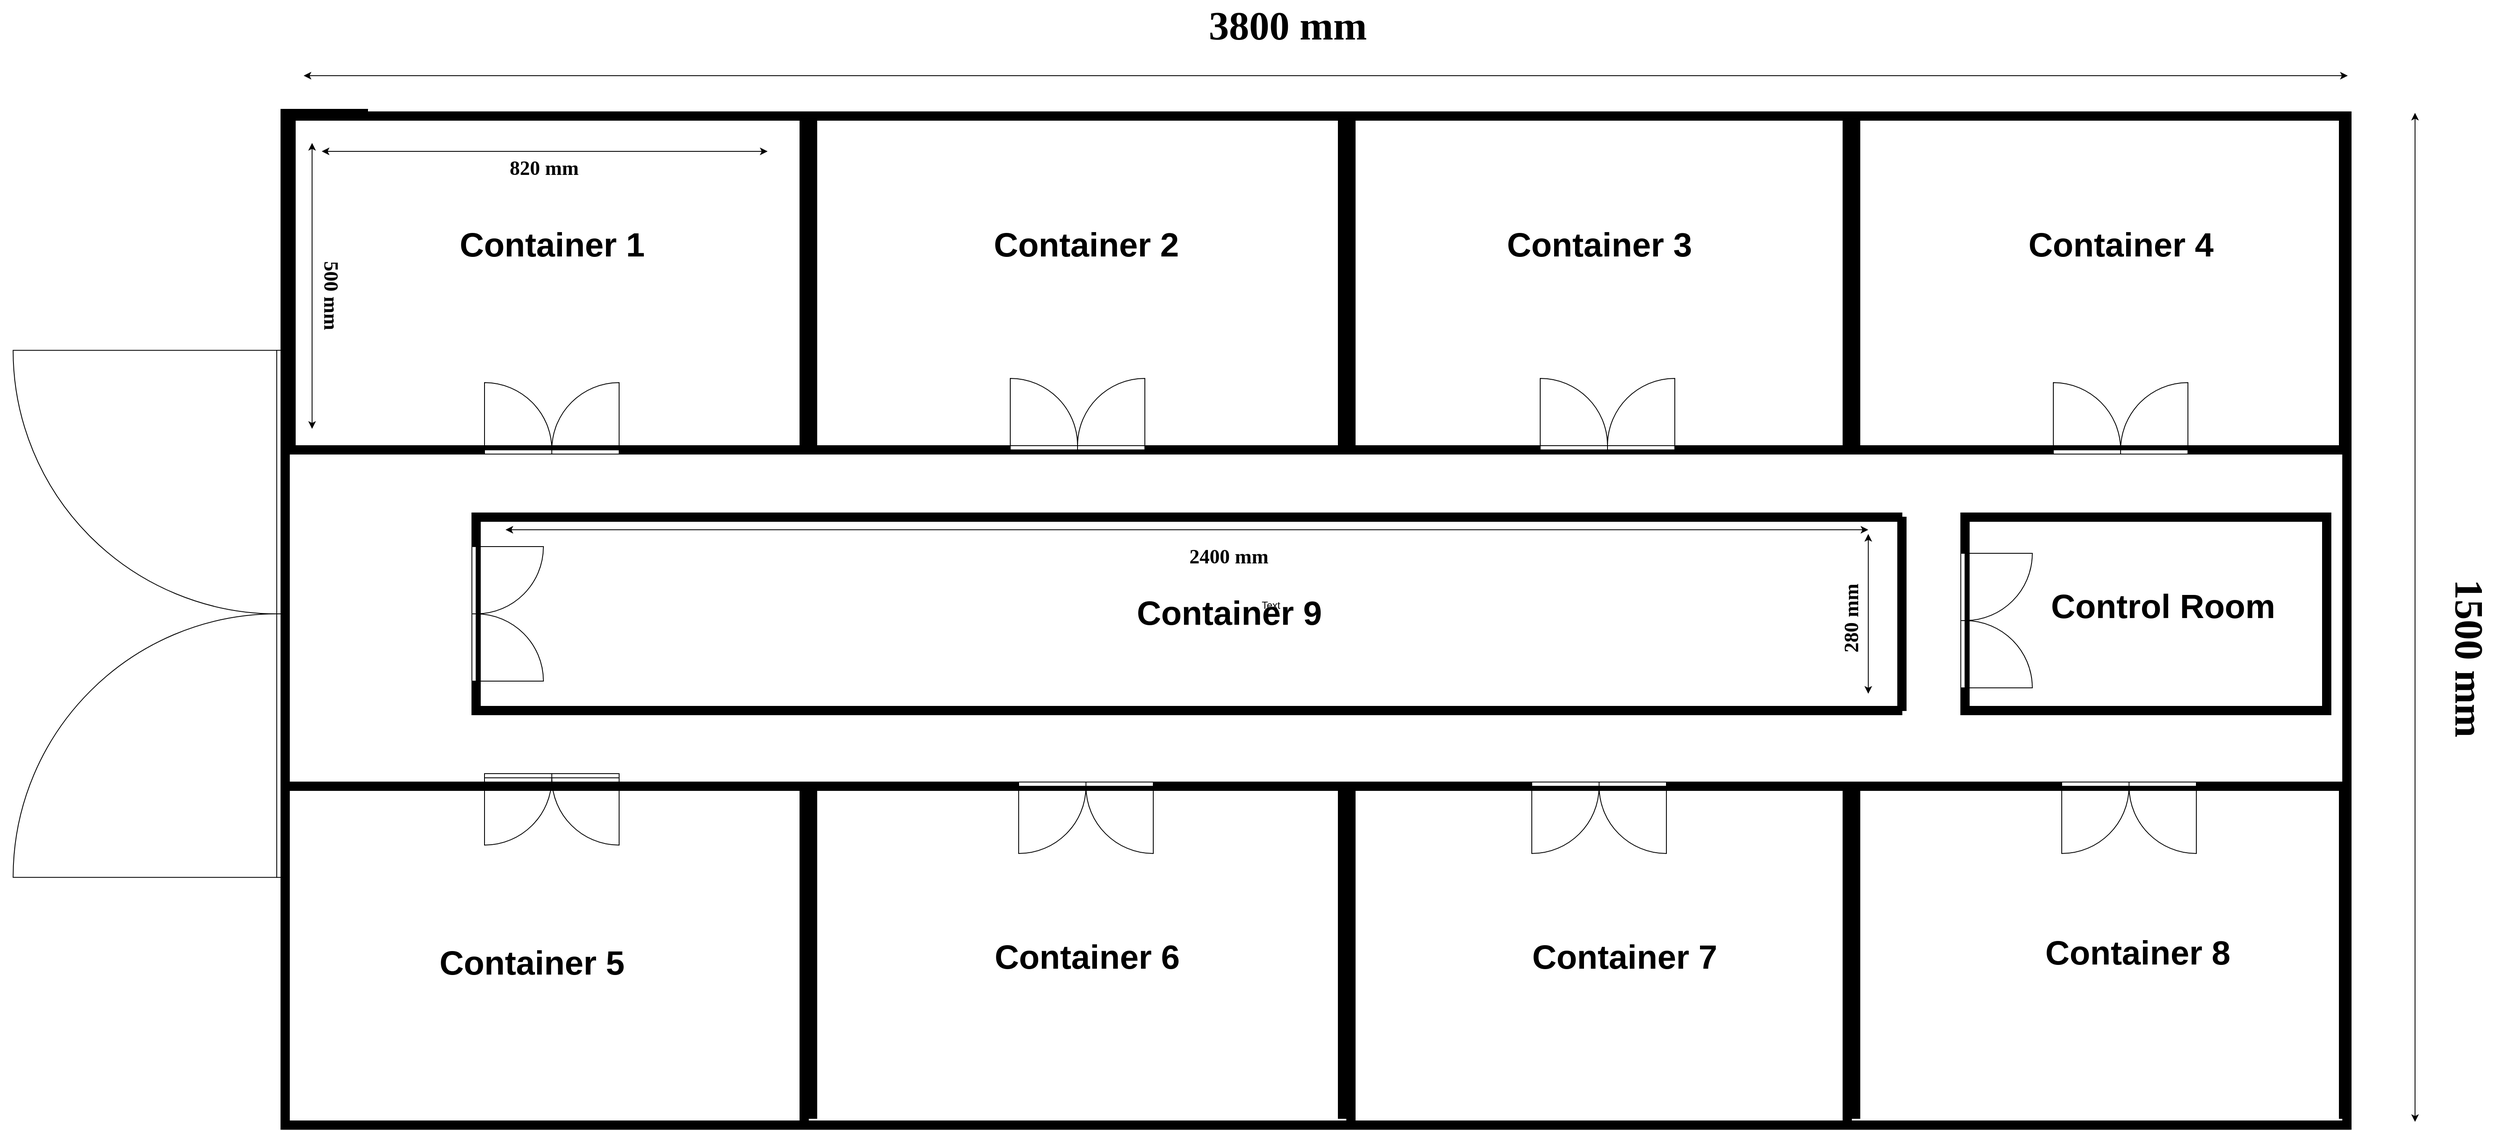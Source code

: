 <mxfile version="14.5.10" type="github">
  <diagram name="Page-1" id="38b20595-45e3-9b7f-d5ca-b57f44c5b66d">
    <mxGraphModel dx="3180" dy="1548" grid="1" gridSize="10" guides="1" tooltips="1" connect="1" arrows="1" fold="1" page="1" pageScale="1" pageWidth="1100" pageHeight="850" background="#ffffff" math="0" shadow="0">
      <root>
        <mxCell id="0" />
        <mxCell id="1" parent="0" />
        <mxCell id="48ef80bc37b76060-127" value="" style="verticalLabelPosition=bottom;html=1;verticalAlign=top;align=center;strokeWidth=1;shape=mxgraph.floorplan.wallCorner;fillColor=#000000;rounded=0;shadow=0;comic=0;fontFamily=Verdana;fontSize=12;" parent="1" vertex="1">
          <mxGeometry x="393" y="240" width="103" height="557" as="geometry" />
        </mxCell>
        <mxCell id="48ef80bc37b76060-128" value="" style="verticalLabelPosition=bottom;html=1;verticalAlign=top;align=center;strokeWidth=1;shape=mxgraph.floorplan.wallU;fillColor=#000000;rounded=0;shadow=0;comic=0;fontFamily=Verdana;fontSize=12;rotation=90;" parent="1" vertex="1">
          <mxGeometry x="1021" y="-380" width="1210" height="2456" as="geometry" />
        </mxCell>
        <mxCell id="48ef80bc37b76060-156" value="" style="verticalLabelPosition=bottom;html=1;verticalAlign=top;align=center;strokeWidth=1;shape=mxgraph.floorplan.wall;fillColor=#000000;direction=south;rounded=0;shadow=0;comic=0;fontFamily=Verdana;fontSize=12;" parent="1" vertex="1">
          <mxGeometry x="393" y="789" width="10" height="664" as="geometry" />
        </mxCell>
        <mxCell id="jp2jZMtCgZHAsF0I3UOK-4" value="" style="verticalLabelPosition=bottom;html=1;verticalAlign=top;align=center;shape=mxgraph.floorplan.wallU;fillColor=#000000;" parent="1" vertex="1">
          <mxGeometry x="392.99" y="1040" width="627.01" height="413" as="geometry" />
        </mxCell>
        <mxCell id="jp2jZMtCgZHAsF0I3UOK-6" value="" style="verticalLabelPosition=bottom;html=1;verticalAlign=top;align=center;shape=mxgraph.floorplan.wallU;fillColor=#000000;" parent="1" vertex="1">
          <mxGeometry x="1020" y="1040" width="640" height="400" as="geometry" />
        </mxCell>
        <mxCell id="jp2jZMtCgZHAsF0I3UOK-7" value="" style="verticalLabelPosition=bottom;html=1;verticalAlign=top;align=center;shape=mxgraph.floorplan.wallU;fillColor=#000000;" parent="1" vertex="1">
          <mxGeometry x="1660" y="1040" width="600" height="404.18" as="geometry" />
        </mxCell>
        <mxCell id="jp2jZMtCgZHAsF0I3UOK-8" value="" style="verticalLabelPosition=bottom;html=1;verticalAlign=top;align=center;shape=mxgraph.floorplan.wallU;fillColor=#000000;" parent="1" vertex="1">
          <mxGeometry x="2260" y="1040" width="590" height="400" as="geometry" />
        </mxCell>
        <mxCell id="jp2jZMtCgZHAsF0I3UOK-9" value="" style="verticalLabelPosition=bottom;html=1;verticalAlign=top;align=center;shape=mxgraph.floorplan.wallU;fillColor=#000000;direction=west;" parent="1" vertex="1">
          <mxGeometry x="2260" y="250" width="590" height="400" as="geometry" />
        </mxCell>
        <mxCell id="jp2jZMtCgZHAsF0I3UOK-10" value="" style="verticalLabelPosition=bottom;html=1;verticalAlign=top;align=center;shape=mxgraph.floorplan.wallU;fillColor=#000000;direction=west;" parent="1" vertex="1">
          <mxGeometry x="1660" y="250" width="600" height="400" as="geometry" />
        </mxCell>
        <mxCell id="jp2jZMtCgZHAsF0I3UOK-11" value="" style="verticalLabelPosition=bottom;html=1;verticalAlign=top;align=center;shape=mxgraph.floorplan.wallU;fillColor=#000000;direction=west;" parent="1" vertex="1">
          <mxGeometry x="1020" y="250" width="640" height="400" as="geometry" />
        </mxCell>
        <mxCell id="jp2jZMtCgZHAsF0I3UOK-12" value="" style="verticalLabelPosition=bottom;html=1;verticalAlign=top;align=center;shape=mxgraph.floorplan.wallU;fillColor=#000000;direction=west;" parent="1" vertex="1">
          <mxGeometry x="400" y="250" width="620" height="400" as="geometry" />
        </mxCell>
        <mxCell id="jp2jZMtCgZHAsF0I3UOK-13" value="" style="verticalLabelPosition=bottom;html=1;verticalAlign=top;align=center;shape=mxgraph.floorplan.wallU;fillColor=#000000;direction=north;" parent="1" vertex="1">
          <mxGeometry x="620" y="720" width="1700" height="240" as="geometry" />
        </mxCell>
        <mxCell id="jp2jZMtCgZHAsF0I3UOK-18" value="" style="verticalLabelPosition=bottom;html=1;verticalAlign=top;align=center;shape=mxgraph.floorplan.doorDouble;aspect=fixed;direction=west;" parent="1" vertex="1">
          <mxGeometry x="1260" y="560" width="160" height="85" as="geometry" />
        </mxCell>
        <mxCell id="jp2jZMtCgZHAsF0I3UOK-19" value="" style="verticalLabelPosition=bottom;html=1;verticalAlign=top;align=center;shape=mxgraph.floorplan.wall;fillColor=#000000;direction=south;" parent="1" vertex="1">
          <mxGeometry x="2060" y="725" width="520" height="230" as="geometry" />
        </mxCell>
        <mxCell id="jp2jZMtCgZHAsF0I3UOK-20" value="" style="verticalLabelPosition=bottom;html=1;verticalAlign=top;align=center;shape=mxgraph.floorplan.room;fillColor=#000000;" parent="1" vertex="1">
          <mxGeometry x="2390" y="720" width="440" height="240" as="geometry" />
        </mxCell>
        <mxCell id="jp2jZMtCgZHAsF0I3UOK-22" value="" style="verticalLabelPosition=bottom;html=1;verticalAlign=top;align=center;shape=mxgraph.floorplan.doorDouble;aspect=fixed;direction=west;" parent="1" vertex="1">
          <mxGeometry x="1890" y="560" width="160" height="85" as="geometry" />
        </mxCell>
        <mxCell id="jp2jZMtCgZHAsF0I3UOK-23" value="" style="verticalLabelPosition=bottom;html=1;verticalAlign=top;align=center;shape=mxgraph.floorplan.doorDouble;aspect=fixed;direction=west;" parent="1" vertex="1">
          <mxGeometry x="2500" y="565" width="160" height="85" as="geometry" />
        </mxCell>
        <mxCell id="jp2jZMtCgZHAsF0I3UOK-24" value="" style="verticalLabelPosition=bottom;html=1;verticalAlign=top;align=center;shape=mxgraph.floorplan.doorDouble;aspect=fixed;direction=west;" parent="1" vertex="1">
          <mxGeometry x="635" y="565" width="160" height="85" as="geometry" />
        </mxCell>
        <mxCell id="jp2jZMtCgZHAsF0I3UOK-25" value="" style="verticalLabelPosition=bottom;html=1;verticalAlign=top;align=center;shape=mxgraph.floorplan.doorDouble;aspect=fixed;direction=east;" parent="1" vertex="1">
          <mxGeometry x="1270" y="1040" width="160" height="85" as="geometry" />
        </mxCell>
        <mxCell id="jp2jZMtCgZHAsF0I3UOK-26" value="" style="verticalLabelPosition=bottom;html=1;verticalAlign=top;align=center;shape=mxgraph.floorplan.doorDouble;aspect=fixed;direction=east;" parent="1" vertex="1">
          <mxGeometry x="635" y="1030" width="160" height="85" as="geometry" />
        </mxCell>
        <mxCell id="jp2jZMtCgZHAsF0I3UOK-27" value="" style="verticalLabelPosition=bottom;html=1;verticalAlign=top;align=center;shape=mxgraph.floorplan.doorDouble;aspect=fixed;direction=east;" parent="1" vertex="1">
          <mxGeometry x="1880" y="1040" width="160" height="85" as="geometry" />
        </mxCell>
        <mxCell id="jp2jZMtCgZHAsF0I3UOK-28" value="" style="verticalLabelPosition=bottom;html=1;verticalAlign=top;align=center;shape=mxgraph.floorplan.doorDouble;aspect=fixed;direction=east;" parent="1" vertex="1">
          <mxGeometry x="2510" y="1040" width="160" height="85" as="geometry" />
        </mxCell>
        <mxCell id="jp2jZMtCgZHAsF0I3UOK-29" value="" style="verticalLabelPosition=bottom;html=1;verticalAlign=top;align=center;shape=mxgraph.floorplan.doorDouble;aspect=fixed;direction=north;" parent="1" vertex="1">
          <mxGeometry x="620" y="760" width="85" height="160" as="geometry" />
        </mxCell>
        <mxCell id="jp2jZMtCgZHAsF0I3UOK-30" value="Text" style="text;html=1;strokeColor=none;fillColor=none;align=center;verticalAlign=middle;whiteSpace=wrap;rounded=0;" parent="1" vertex="1">
          <mxGeometry x="1550" y="820" width="40" height="20" as="geometry" />
        </mxCell>
        <mxCell id="jp2jZMtCgZHAsF0I3UOK-37" value="Container 9" style="text;strokeColor=none;fillColor=none;html=1;fontSize=40;fontStyle=1;verticalAlign=middle;align=center;" parent="1" vertex="1">
          <mxGeometry x="1450" y="818" width="140" height="40" as="geometry" />
        </mxCell>
        <mxCell id="jp2jZMtCgZHAsF0I3UOK-38" value="Container 1" style="text;strokeColor=none;fillColor=none;html=1;fontSize=40;fontStyle=1;verticalAlign=middle;align=center;" parent="1" vertex="1">
          <mxGeometry x="645" y="380" width="140" height="40" as="geometry" />
        </mxCell>
        <mxCell id="jp2jZMtCgZHAsF0I3UOK-39" value="Container 2" style="text;strokeColor=none;fillColor=none;html=1;fontSize=40;fontStyle=1;verticalAlign=middle;align=center;" parent="1" vertex="1">
          <mxGeometry x="1280" y="380" width="140" height="40" as="geometry" />
        </mxCell>
        <mxCell id="jp2jZMtCgZHAsF0I3UOK-40" value="Container 3" style="text;strokeColor=none;fillColor=none;html=1;fontSize=40;fontStyle=1;verticalAlign=middle;align=center;" parent="1" vertex="1">
          <mxGeometry x="1890" y="380" width="140" height="40" as="geometry" />
        </mxCell>
        <mxCell id="jp2jZMtCgZHAsF0I3UOK-41" value="Container 4" style="text;strokeColor=none;fillColor=none;html=1;fontSize=40;fontStyle=1;verticalAlign=middle;align=center;" parent="1" vertex="1">
          <mxGeometry x="2510" y="380" width="140" height="40" as="geometry" />
        </mxCell>
        <mxCell id="jp2jZMtCgZHAsF0I3UOK-42" value="Container 5" style="text;strokeColor=none;fillColor=none;html=1;fontSize=40;fontStyle=1;verticalAlign=middle;align=center;" parent="1" vertex="1">
          <mxGeometry x="621" y="1234" width="140" height="40" as="geometry" />
        </mxCell>
        <mxCell id="jp2jZMtCgZHAsF0I3UOK-43" value="Container 6" style="text;strokeColor=none;fillColor=none;html=1;fontSize=40;fontStyle=1;verticalAlign=middle;align=center;" parent="1" vertex="1">
          <mxGeometry x="1281" y="1226.5" width="140" height="40" as="geometry" />
        </mxCell>
        <mxCell id="jp2jZMtCgZHAsF0I3UOK-44" value="Container 7" style="text;strokeColor=none;fillColor=none;html=1;fontSize=40;fontStyle=1;verticalAlign=middle;align=center;" parent="1" vertex="1">
          <mxGeometry x="1920" y="1226.5" width="140" height="40" as="geometry" />
        </mxCell>
        <mxCell id="jp2jZMtCgZHAsF0I3UOK-45" value="Container 8" style="text;strokeColor=none;fillColor=none;html=1;fontSize=40;fontStyle=1;verticalAlign=middle;align=center;" parent="1" vertex="1">
          <mxGeometry x="2530" y="1222.09" width="140" height="40" as="geometry" />
        </mxCell>
        <mxCell id="jp2jZMtCgZHAsF0I3UOK-46" value="Control Room" style="text;strokeColor=none;fillColor=none;html=1;fontSize=40;fontStyle=1;verticalAlign=middle;align=center;" parent="1" vertex="1">
          <mxGeometry x="2560" y="810" width="140" height="40" as="geometry" />
        </mxCell>
        <mxCell id="jp2jZMtCgZHAsF0I3UOK-47" value="" style="verticalLabelPosition=bottom;html=1;verticalAlign=top;align=center;shape=mxgraph.floorplan.doorDouble;aspect=fixed;direction=north;" parent="1" vertex="1">
          <mxGeometry x="2390" y="768" width="85" height="160" as="geometry" />
        </mxCell>
        <mxCell id="F9vwXVcsLf8OvIbmWZOM-2" value="" style="verticalLabelPosition=bottom;html=1;verticalAlign=top;align=center;shape=mxgraph.floorplan.doorDouble;aspect=fixed;direction=south;" parent="1" vertex="1">
          <mxGeometry x="60" y="526.6" width="333" height="626.81" as="geometry" />
        </mxCell>
        <mxCell id="ueGmXbo3BYOoe6rxbqjz-2" value="" style="endArrow=classic;startArrow=classic;html=1;" edge="1" parent="1">
          <mxGeometry width="50" height="50" relative="1" as="geometry">
            <mxPoint x="420" y="200" as="sourcePoint" />
            <mxPoint x="2850" y="200" as="targetPoint" />
          </mxGeometry>
        </mxCell>
        <mxCell id="ueGmXbo3BYOoe6rxbqjz-3" value="&lt;font face=&quot;Times New Roman&quot; style=&quot;font-size: 48px&quot;&gt;&lt;b&gt;3800 mm&lt;/b&gt;&lt;/font&gt;" style="text;html=1;strokeColor=none;fillColor=none;align=center;verticalAlign=middle;whiteSpace=wrap;rounded=0;" vertex="1" parent="1">
          <mxGeometry x="1350" y="110" width="480" height="60" as="geometry" />
        </mxCell>
        <mxCell id="ueGmXbo3BYOoe6rxbqjz-5" value="" style="endArrow=classic;startArrow=classic;html=1;" edge="1" parent="1">
          <mxGeometry width="50" height="50" relative="1" as="geometry">
            <mxPoint x="2930" y="1444.18" as="sourcePoint" />
            <mxPoint x="2930" y="244.18" as="targetPoint" />
          </mxGeometry>
        </mxCell>
        <mxCell id="ueGmXbo3BYOoe6rxbqjz-6" value="&lt;font style=&quot;font-size: 48px&quot; face=&quot;Times New Roman&quot;&gt;&lt;b&gt;1500 mm&lt;/b&gt;&lt;/font&gt;" style="text;html=1;strokeColor=none;fillColor=none;align=center;verticalAlign=middle;whiteSpace=wrap;rounded=0;rotation=90;" vertex="1" parent="1">
          <mxGeometry x="2870" y="858" width="250" height="70" as="geometry" />
        </mxCell>
        <mxCell id="ueGmXbo3BYOoe6rxbqjz-9" value="" style="endArrow=classic;startArrow=classic;html=1;" edge="1" parent="1">
          <mxGeometry width="50" height="50" relative="1" as="geometry">
            <mxPoint x="441.49" y="290" as="sourcePoint" />
            <mxPoint x="971.49" y="290" as="targetPoint" />
          </mxGeometry>
        </mxCell>
        <mxCell id="ueGmXbo3BYOoe6rxbqjz-10" value="" style="endArrow=classic;startArrow=classic;html=1;" edge="1" parent="1">
          <mxGeometry width="50" height="50" relative="1" as="geometry">
            <mxPoint x="430" y="620" as="sourcePoint" />
            <mxPoint x="430" y="280" as="targetPoint" />
          </mxGeometry>
        </mxCell>
        <mxCell id="ueGmXbo3BYOoe6rxbqjz-11" value="&lt;b&gt;&lt;font face=&quot;Times New Roman&quot; style=&quot;font-size: 24px&quot;&gt;820 mm&lt;/font&gt;&lt;/b&gt;" style="text;html=1;strokeColor=none;fillColor=none;align=center;verticalAlign=middle;whiteSpace=wrap;rounded=0;" vertex="1" parent="1">
          <mxGeometry x="606.49" y="290" width="200" height="40" as="geometry" />
        </mxCell>
        <mxCell id="ueGmXbo3BYOoe6rxbqjz-14" value="&lt;font style=&quot;font-size: 24px&quot; face=&quot;Times New Roman&quot;&gt;&lt;b&gt;500 mm&lt;/b&gt;&lt;/font&gt;" style="text;html=1;strokeColor=none;fillColor=none;align=center;verticalAlign=middle;whiteSpace=wrap;rounded=0;rotation=90;" vertex="1" parent="1">
          <mxGeometry x="410" y="396.6" width="86" height="130" as="geometry" />
        </mxCell>
        <mxCell id="ueGmXbo3BYOoe6rxbqjz-16" value="" style="endArrow=classic;startArrow=classic;html=1;" edge="1" parent="1">
          <mxGeometry width="50" height="50" relative="1" as="geometry">
            <mxPoint x="2280" y="935" as="sourcePoint" />
            <mxPoint x="2280" y="745" as="targetPoint" />
            <Array as="points">
              <mxPoint x="2280" y="825" />
            </Array>
          </mxGeometry>
        </mxCell>
        <mxCell id="ueGmXbo3BYOoe6rxbqjz-18" value="&lt;font face=&quot;Times New Roman&quot;&gt;&lt;span style=&quot;font-size: 24px&quot;&gt;&lt;b&gt;280 mm&lt;/b&gt;&lt;/span&gt;&lt;/font&gt;" style="text;html=1;strokeColor=none;fillColor=none;align=center;verticalAlign=middle;whiteSpace=wrap;rounded=0;rotation=270;" vertex="1" parent="1">
          <mxGeometry x="2120" y="810" width="280" height="70" as="geometry" />
        </mxCell>
        <mxCell id="ueGmXbo3BYOoe6rxbqjz-19" value="" style="endArrow=classic;startArrow=classic;html=1;" edge="1" parent="1">
          <mxGeometry width="50" height="50" relative="1" as="geometry">
            <mxPoint x="660" y="740" as="sourcePoint" />
            <mxPoint x="2280" y="740" as="targetPoint" />
          </mxGeometry>
        </mxCell>
        <mxCell id="ueGmXbo3BYOoe6rxbqjz-20" value="&lt;b&gt;&lt;font style=&quot;font-size: 24px&quot; face=&quot;Times New Roman&quot;&gt;2400 mm&lt;/font&gt;&lt;/b&gt;" style="text;html=1;strokeColor=none;fillColor=none;align=center;verticalAlign=middle;whiteSpace=wrap;rounded=0;" vertex="1" parent="1">
          <mxGeometry x="1395" y="747" width="250" height="50" as="geometry" />
        </mxCell>
      </root>
    </mxGraphModel>
  </diagram>
</mxfile>
